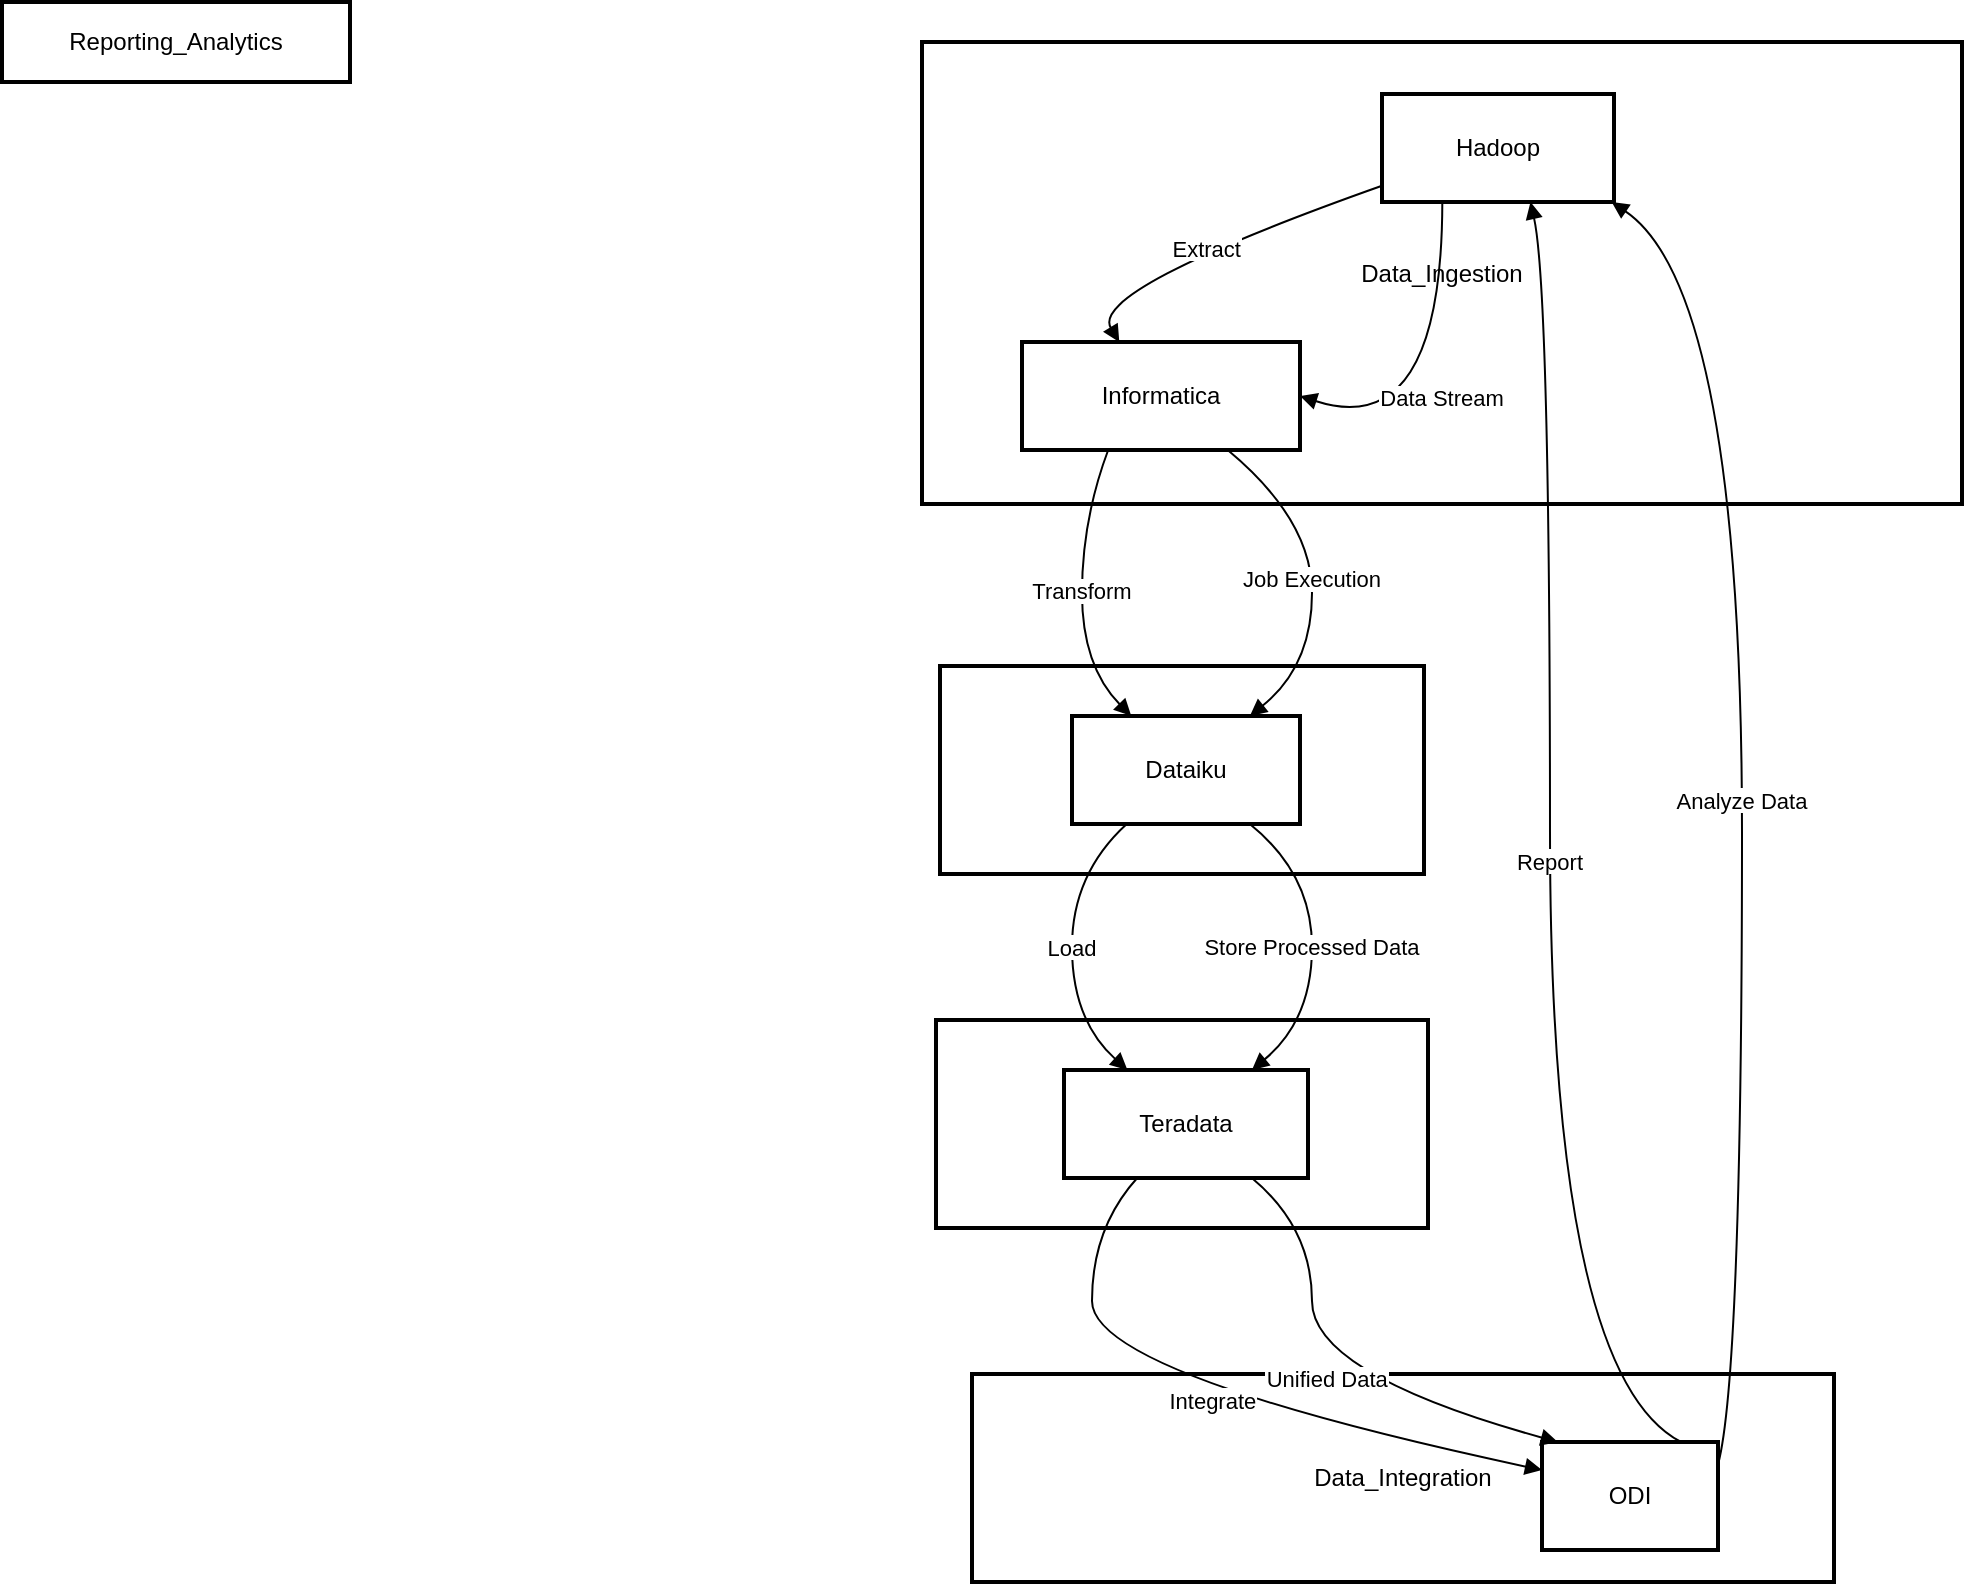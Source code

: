 <mxfile version="27.0.6">
  <diagram name="Page-1" id="vzlKtPGLT3Lqpb9CvjaR">
    <mxGraphModel dx="2221" dy="1895" grid="1" gridSize="10" guides="1" tooltips="1" connect="1" arrows="1" fold="1" page="1" pageScale="1" pageWidth="850" pageHeight="1100" math="0" shadow="0">
      <root>
        <mxCell id="0" />
        <mxCell id="1" parent="0" />
        <mxCell id="2" value="Reporting_Analytics" style="whiteSpace=wrap;strokeWidth=2;" parent="1" vertex="1">
          <mxGeometry x="-250" y="-20" width="174" height="40" as="geometry" />
        </mxCell>
        <mxCell id="3" value="Data_Integration" style="whiteSpace=wrap;strokeWidth=2;" parent="1" vertex="1">
          <mxGeometry x="235" y="666" width="431" height="104" as="geometry" />
        </mxCell>
        <mxCell id="4" value="Data_Storage" style="whiteSpace=wrap;strokeWidth=2;" parent="1" vertex="1">
          <mxGeometry x="217" y="489" width="246" height="104" as="geometry" />
        </mxCell>
        <mxCell id="5" value="Data_Processing" style="whiteSpace=wrap;strokeWidth=2;" parent="1" vertex="1">
          <mxGeometry x="219" y="312" width="242" height="104" as="geometry" />
        </mxCell>
        <mxCell id="6" value="Data_Ingestion" style="whiteSpace=wrap;strokeWidth=2;" parent="1" vertex="1">
          <mxGeometry x="210" width="520" height="231" as="geometry" />
        </mxCell>
        <mxCell id="7" value="Hadoop" style="whiteSpace=wrap;strokeWidth=2;" parent="1" vertex="1">
          <mxGeometry x="440" y="26" width="116" height="54" as="geometry" />
        </mxCell>
        <mxCell id="8" value="Informatica" style="whiteSpace=wrap;strokeWidth=2;" parent="1" vertex="1">
          <mxGeometry x="260" y="150" width="139" height="54" as="geometry" />
        </mxCell>
        <mxCell id="9" value="Dataiku" style="whiteSpace=wrap;strokeWidth=2;" parent="1" vertex="1">
          <mxGeometry x="285" y="337" width="114" height="54" as="geometry" />
        </mxCell>
        <mxCell id="10" value="Teradata" style="whiteSpace=wrap;strokeWidth=2;" parent="1" vertex="1">
          <mxGeometry x="281" y="514" width="122" height="54" as="geometry" />
        </mxCell>
        <mxCell id="11" value="ODI" style="whiteSpace=wrap;strokeWidth=2;" parent="1" vertex="1">
          <mxGeometry x="520" y="700" width="88" height="54" as="geometry" />
        </mxCell>
        <mxCell id="12" value="Extract" style="curved=1;startArrow=none;endArrow=block;exitX=0;exitY=0.85;entryX=0.35;entryY=0;" parent="1" source="7" target="8" edge="1">
          <mxGeometry relative="1" as="geometry">
            <Array as="points">
              <mxPoint x="293" y="124" />
            </Array>
          </mxGeometry>
        </mxCell>
        <mxCell id="13" value="Transform" style="curved=1;startArrow=none;endArrow=block;exitX=0.31;exitY=1;entryX=0.26;entryY=0;" parent="1" source="8" target="9" edge="1">
          <mxGeometry relative="1" as="geometry">
            <Array as="points">
              <mxPoint x="290" y="239" />
              <mxPoint x="290" y="312" />
            </Array>
          </mxGeometry>
        </mxCell>
        <mxCell id="14" value="Load" style="curved=1;startArrow=none;endArrow=block;exitX=0.24;exitY=1;entryX=0.26;entryY=0;" parent="1" source="9" target="10" edge="1">
          <mxGeometry relative="1" as="geometry">
            <Array as="points">
              <mxPoint x="285" y="416" />
              <mxPoint x="285" y="489" />
            </Array>
          </mxGeometry>
        </mxCell>
        <mxCell id="15" value="Integrate" style="curved=1;startArrow=none;endArrow=block;exitX=0.3;exitY=1;entryX=0;entryY=0.26;" parent="1" source="10" target="11" edge="1">
          <mxGeometry relative="1" as="geometry">
            <Array as="points">
              <mxPoint x="295" y="593" />
              <mxPoint x="295" y="666" />
            </Array>
          </mxGeometry>
        </mxCell>
        <mxCell id="16" value="Report" style="curved=1;startArrow=none;endArrow=block;exitX=0.79;exitY=0;entryX=0.64;entryY=1;" parent="1" source="11" target="7" edge="1">
          <mxGeometry relative="1" as="geometry">
            <Array as="points">
              <mxPoint x="524" y="666" />
              <mxPoint x="524" y="124" />
            </Array>
          </mxGeometry>
        </mxCell>
        <mxCell id="17" value="Data Stream" style="curved=1;startArrow=none;endArrow=block;exitX=0.26;exitY=1;entryX=1;entryY=0.5;entryDx=0;entryDy=0;" parent="1" source="7" target="8" edge="1">
          <mxGeometry relative="1" as="geometry">
            <Array as="points">
              <mxPoint x="470" y="200" />
            </Array>
          </mxGeometry>
        </mxCell>
        <mxCell id="18" value="Job Execution" style="curved=1;startArrow=none;endArrow=block;exitX=0.74;exitY=1;entryX=0.78;entryY=0;" parent="1" source="8" target="9" edge="1">
          <mxGeometry relative="1" as="geometry">
            <Array as="points">
              <mxPoint x="405" y="239" />
              <mxPoint x="405" y="312" />
            </Array>
          </mxGeometry>
        </mxCell>
        <mxCell id="19" value="Store Processed Data" style="curved=1;startArrow=none;endArrow=block;exitX=0.78;exitY=1;entryX=0.77;entryY=0;" parent="1" source="9" target="10" edge="1">
          <mxGeometry relative="1" as="geometry">
            <Array as="points">
              <mxPoint x="405" y="416" />
              <mxPoint x="405" y="489" />
            </Array>
          </mxGeometry>
        </mxCell>
        <mxCell id="20" value="Unified Data" style="curved=1;startArrow=none;endArrow=block;exitX=0.77;exitY=1;entryX=0.09;entryY=0;" parent="1" source="10" target="11" edge="1">
          <mxGeometry relative="1" as="geometry">
            <Array as="points">
              <mxPoint x="405" y="593" />
              <mxPoint x="405" y="666" />
            </Array>
          </mxGeometry>
        </mxCell>
        <mxCell id="21" value="Analyze Data" style="curved=1;startArrow=none;endArrow=block;exitX=1;exitY=0.21;entryX=0.99;entryY=1;" parent="1" source="11" target="7" edge="1">
          <mxGeometry relative="1" as="geometry">
            <Array as="points">
              <mxPoint x="620" y="666" />
              <mxPoint x="620" y="124" />
            </Array>
          </mxGeometry>
        </mxCell>
      </root>
    </mxGraphModel>
  </diagram>
</mxfile>
